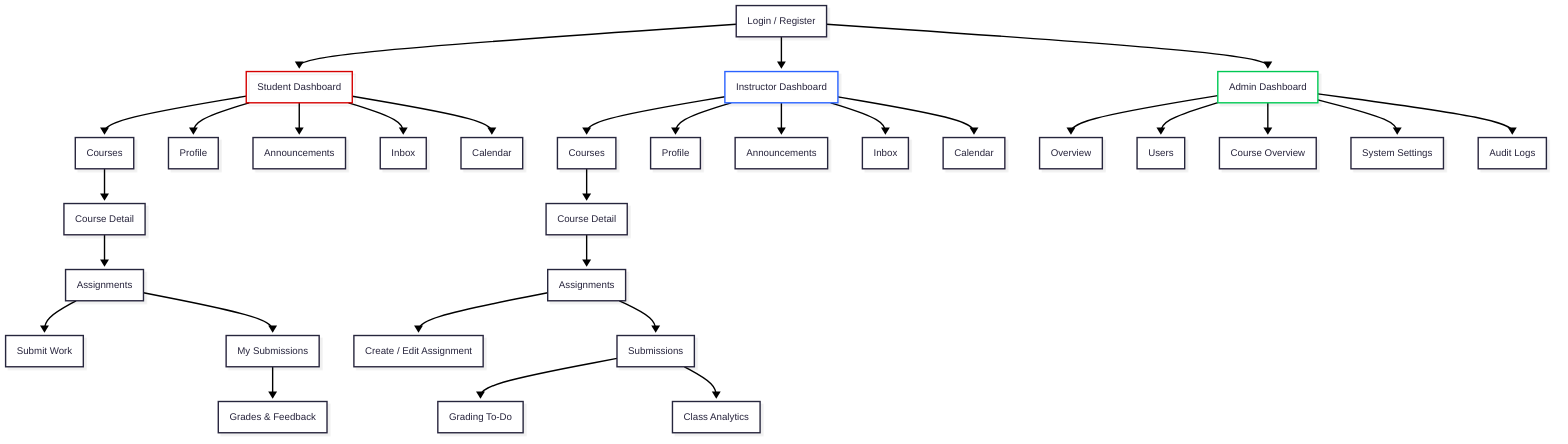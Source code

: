 ---
config:
  theme: redux
  look: neo
  layout: fixed
---
flowchart TD
    LOGIN["Login / Register"] --> STUDASH["Student Dashboard"] & INSDASH["Instructor Dashboard"] & ADMDASH["Admin Dashboard"]
    STUDASH --> STUCOURSES["Courses"] & STUPROF["Profile"] & STUANN["Announcements"] & STUINBOX["Inbox"] & STUCAL["Calendar"]
    STUCOURSES --> SCDET["Course Detail"]
    SCDET --> SASSIGN["Assignments"]
    SASSIGN --> SSUBMIT["Submit Work"] & SSUBS["My Submissions"]
    SSUBS --> SGRADES["Grades & Feedback"]
    INSDASH --> INSCOURSES["Courses"] & INSPROF["Profile"] & INSANN["Announcements"] & INSINBOX["Inbox"] & INSCAL["Calendar"]
    INSCOURSES --> ICDET["Course Detail"]
    ICDET --> IASSIGN["Assignments"]
    IASSIGN --> ICREATE["Create / Edit Assignment"] & ISUBS["Submissions"]
    ISUBS --> IGRADING["Grading To-Do"] & IANALYTICS["Class Analytics"]
    ADMDASH --> OVERVIEW["Overview"] & USERS["Users"] & COURSES["Course Overview"] & SETTINGS["System Settings"] & LOGS["Audit Logs"]
    style STUDASH stroke:#D50000,fill:transparent
    style INSDASH stroke:#2962FF
    style ADMDASH stroke:#00C853